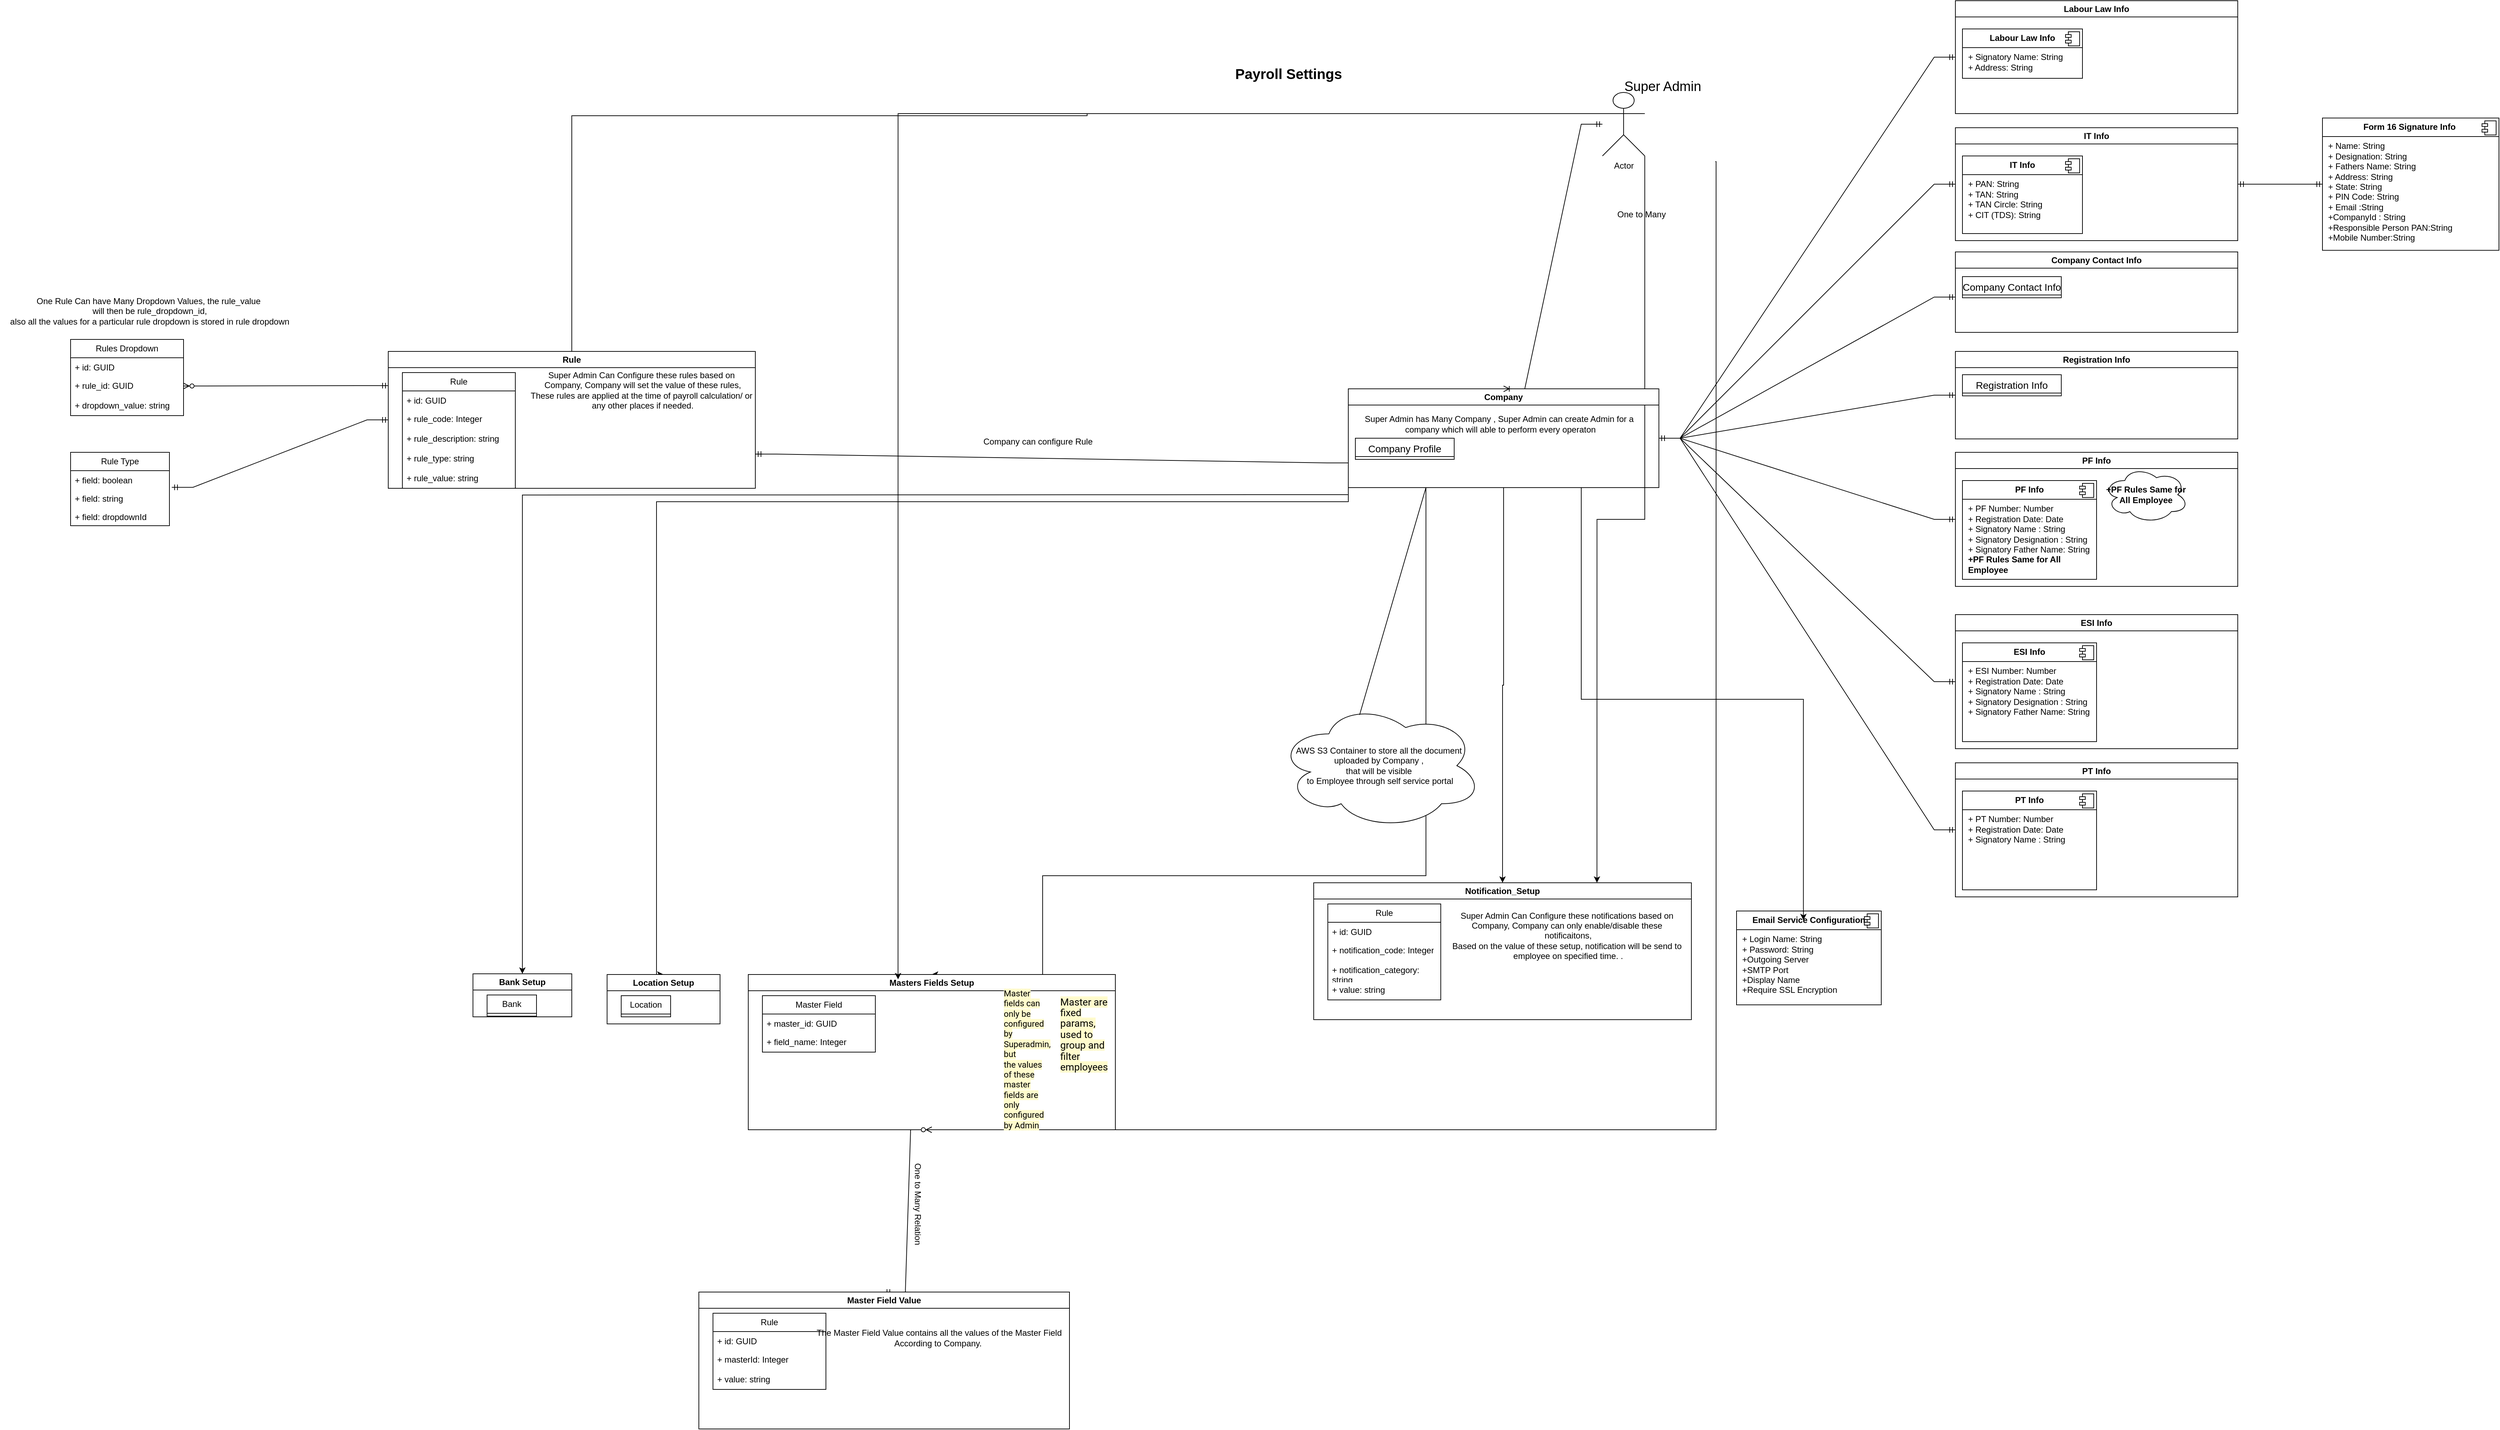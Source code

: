 <mxfile version="24.3.0" type="github">
  <diagram name="Page-1" id="mV1qP1kzvMr_AGbJ9KCR">
    <mxGraphModel dx="4228" dy="2584" grid="1" gridSize="10" guides="1" tooltips="1" connect="1" arrows="1" fold="1" page="1" pageScale="1" pageWidth="1169" pageHeight="827" math="0" shadow="0">
      <root>
        <mxCell id="0" />
        <mxCell id="1" parent="0" />
        <mxCell id="gpeztKrh80QSo0MVFvQO-153" style="edgeStyle=orthogonalEdgeStyle;rounded=0;orthogonalLoop=1;jettySize=auto;html=1;exitX=1;exitY=1;exitDx=0;exitDy=0;exitPerimeter=0;entryX=0.75;entryY=0;entryDx=0;entryDy=0;" edge="1" parent="1" source="gpeztKrh80QSo0MVFvQO-1" target="gpeztKrh80QSo0MVFvQO-133">
          <mxGeometry relative="1" as="geometry" />
        </mxCell>
        <mxCell id="gpeztKrh80QSo0MVFvQO-1" value="Actor" style="shape=umlActor;verticalLabelPosition=bottom;verticalAlign=top;html=1;outlineConnect=0;" vertex="1" parent="1">
          <mxGeometry x="540" y="-780" width="60" height="90" as="geometry" />
        </mxCell>
        <mxCell id="gpeztKrh80QSo0MVFvQO-5" value="Super Admin&lt;div style=&quot;font-size: 19px;&quot;&gt;&lt;br style=&quot;font-size: 19px;&quot;&gt;&lt;/div&gt;" style="text;html=1;align=center;verticalAlign=middle;resizable=0;points=[];autosize=1;strokeColor=none;fillColor=none;fontSize=19;" vertex="1" parent="1">
          <mxGeometry x="560" y="-807" width="130" height="60" as="geometry" />
        </mxCell>
        <mxCell id="gpeztKrh80QSo0MVFvQO-141" style="edgeStyle=orthogonalEdgeStyle;rounded=0;orthogonalLoop=1;jettySize=auto;html=1;exitX=0.5;exitY=1;exitDx=0;exitDy=0;" edge="1" parent="1" source="gpeztKrh80QSo0MVFvQO-6" target="gpeztKrh80QSo0MVFvQO-133">
          <mxGeometry relative="1" as="geometry" />
        </mxCell>
        <mxCell id="gpeztKrh80QSo0MVFvQO-150" style="edgeStyle=orthogonalEdgeStyle;rounded=0;orthogonalLoop=1;jettySize=auto;html=1;exitX=0.25;exitY=1;exitDx=0;exitDy=0;entryX=0.5;entryY=0;entryDx=0;entryDy=0;" edge="1" parent="1" source="gpeztKrh80QSo0MVFvQO-6" target="gpeztKrh80QSo0MVFvQO-143">
          <mxGeometry relative="1" as="geometry">
            <Array as="points">
              <mxPoint x="290" y="330" />
              <mxPoint x="-253" y="330" />
            </Array>
          </mxGeometry>
        </mxCell>
        <mxCell id="gpeztKrh80QSo0MVFvQO-200" style="edgeStyle=orthogonalEdgeStyle;rounded=0;orthogonalLoop=1;jettySize=auto;html=1;exitX=0;exitY=1;exitDx=0;exitDy=0;entryX=0.5;entryY=0;entryDx=0;entryDy=0;" edge="1" parent="1" source="gpeztKrh80QSo0MVFvQO-6" target="gpeztKrh80QSo0MVFvQO-182">
          <mxGeometry relative="1" as="geometry">
            <mxPoint x="-800" y="460" as="targetPoint" />
            <Array as="points">
              <mxPoint x="180" y="-200" />
              <mxPoint x="-800" y="-200" />
              <mxPoint x="-800" y="470" />
            </Array>
          </mxGeometry>
        </mxCell>
        <mxCell id="gpeztKrh80QSo0MVFvQO-215" style="edgeStyle=orthogonalEdgeStyle;rounded=0;orthogonalLoop=1;jettySize=auto;html=1;exitX=0;exitY=1;exitDx=0;exitDy=0;entryX=0.5;entryY=0;entryDx=0;entryDy=0;" edge="1" parent="1" target="gpeztKrh80QSo0MVFvQO-201">
          <mxGeometry relative="1" as="geometry">
            <mxPoint x="180" y="-210" as="sourcePoint" />
            <mxPoint x="-990" y="489" as="targetPoint" />
          </mxGeometry>
        </mxCell>
        <mxCell id="gpeztKrh80QSo0MVFvQO-6" value="Company" style="swimlane;whiteSpace=wrap;html=1;" vertex="1" parent="1">
          <mxGeometry x="180" y="-360" width="440" height="140" as="geometry" />
        </mxCell>
        <mxCell id="gpeztKrh80QSo0MVFvQO-8" value="Super Admin has Many Company , Super Admin can create Admin for a&amp;nbsp;&lt;div&gt;company which will able to perform every operaton&lt;/div&gt;" style="text;html=1;align=center;verticalAlign=middle;resizable=0;points=[];autosize=1;strokeColor=none;fillColor=none;" vertex="1" parent="gpeztKrh80QSo0MVFvQO-6">
          <mxGeometry x="10" y="30" width="410" height="40" as="geometry" />
        </mxCell>
        <mxCell id="gpeztKrh80QSo0MVFvQO-11" value="Company Profile" style="swimlane;fontStyle=0;childLayout=stackLayout;horizontal=1;startSize=26;horizontalStack=0;resizeParent=1;resizeParentMax=0;resizeLast=0;collapsible=1;marginBottom=0;align=center;fontSize=14;verticalAlign=top;spacingBottom=0;" vertex="1" collapsed="1" parent="gpeztKrh80QSo0MVFvQO-6">
          <mxGeometry x="10" y="70" width="140" height="30" as="geometry">
            <mxRectangle x="10" y="70" width="248" height="116" as="alternateBounds" />
          </mxGeometry>
        </mxCell>
        <mxCell id="gpeztKrh80QSo0MVFvQO-12" value="@Name&lt;span style=&quot;white-space: pre;&quot;&gt;&#x9;&lt;/span&gt;@Phone&amp;nbsp;&lt;span style=&quot;white-space: pre;&quot;&gt;&#x9;&lt;/span&gt;@Type of Buisness&lt;span style=&quot;white-space: pre;&quot;&gt;&#x9;&lt;/span&gt;" style="text;strokeColor=none;fillColor=none;spacingLeft=4;spacingRight=4;overflow=hidden;rotatable=0;points=[[0,0.5],[1,0.5]];portConstraint=eastwest;fontSize=12;whiteSpace=wrap;html=1;" vertex="1" parent="gpeztKrh80QSo0MVFvQO-11">
          <mxGeometry y="26" width="248" height="30" as="geometry" />
        </mxCell>
        <mxCell id="gpeztKrh80QSo0MVFvQO-13" value="@State&amp;nbsp;&lt;span style=&quot;white-space: pre;&quot;&gt;&#x9;&lt;/span&gt;@PIN&lt;span style=&quot;white-space: pre;&quot;&gt;&#x9;&lt;/span&gt;@Website&lt;span style=&quot;white-space: pre;&quot;&gt;&#x9;&lt;/span&gt;@GSTIN" style="text;strokeColor=none;fillColor=none;spacingLeft=4;spacingRight=4;overflow=hidden;rotatable=0;points=[[0,0.5],[1,0.5]];portConstraint=eastwest;fontSize=12;whiteSpace=wrap;html=1;" vertex="1" parent="gpeztKrh80QSo0MVFvQO-11">
          <mxGeometry y="56" width="248" height="30" as="geometry" />
        </mxCell>
        <mxCell id="gpeztKrh80QSo0MVFvQO-14" value="@Address&amp;nbsp;&lt;span style=&quot;white-space: pre;&quot;&gt;&#x9;&lt;/span&gt;&lt;span style=&quot;white-space: pre;&quot;&gt;&#x9;&lt;/span&gt;@Abbreviation&lt;div&gt;&amp;nbsp;&lt;div&gt;&lt;br&gt;&lt;/div&gt;&lt;div&gt;&lt;br&gt;&lt;/div&gt;&lt;div&gt;&lt;br&gt;&lt;/div&gt;&lt;/div&gt;" style="text;strokeColor=none;fillColor=none;spacingLeft=4;spacingRight=4;overflow=hidden;rotatable=0;points=[[0,0.5],[1,0.5]];portConstraint=eastwest;fontSize=12;whiteSpace=wrap;html=1;" vertex="1" parent="gpeztKrh80QSo0MVFvQO-11">
          <mxGeometry y="86" width="248" height="30" as="geometry" />
        </mxCell>
        <mxCell id="gpeztKrh80QSo0MVFvQO-7" value="" style="edgeStyle=entityRelationEdgeStyle;fontSize=12;html=1;endArrow=ERoneToMany;startArrow=ERmandOne;rounded=0;entryX=0.5;entryY=0;entryDx=0;entryDy=0;" edge="1" parent="1" source="gpeztKrh80QSo0MVFvQO-1" target="gpeztKrh80QSo0MVFvQO-6">
          <mxGeometry width="100" height="100" relative="1" as="geometry">
            <mxPoint x="560" y="-450" as="sourcePoint" />
            <mxPoint x="660" y="-550" as="targetPoint" />
          </mxGeometry>
        </mxCell>
        <mxCell id="gpeztKrh80QSo0MVFvQO-9" value="One to Many" style="text;html=1;align=center;verticalAlign=middle;resizable=0;points=[];autosize=1;strokeColor=none;fillColor=none;" vertex="1" parent="1">
          <mxGeometry x="550" y="-622" width="90" height="30" as="geometry" />
        </mxCell>
        <mxCell id="gpeztKrh80QSo0MVFvQO-10" value="&lt;b&gt;&lt;font style=&quot;font-size: 20px;&quot;&gt;Payroll Settings&lt;/font&gt;&lt;/b&gt;" style="text;html=1;align=center;verticalAlign=middle;resizable=0;points=[];autosize=1;strokeColor=none;fillColor=none;" vertex="1" parent="1">
          <mxGeometry x="10" y="-827" width="170" height="40" as="geometry" />
        </mxCell>
        <mxCell id="gpeztKrh80QSo0MVFvQO-15" value="" style="edgeStyle=entityRelationEdgeStyle;fontSize=12;html=1;endArrow=ERmandOne;startArrow=ERmandOne;rounded=0;exitX=1;exitY=0.5;exitDx=0;exitDy=0;" edge="1" parent="1" source="gpeztKrh80QSo0MVFvQO-6">
          <mxGeometry width="100" height="100" relative="1" as="geometry">
            <mxPoint x="880" y="-380" as="sourcePoint" />
            <mxPoint x="1040" y="-490" as="targetPoint" />
            <Array as="points">
              <mxPoint x="1010" y="-480" />
            </Array>
          </mxGeometry>
        </mxCell>
        <mxCell id="gpeztKrh80QSo0MVFvQO-38" value="Company Contact Info" style="swimlane;whiteSpace=wrap;html=1;" vertex="1" parent="1">
          <mxGeometry x="1040" y="-554" width="400" height="114" as="geometry" />
        </mxCell>
        <mxCell id="gpeztKrh80QSo0MVFvQO-40" value="Company Contact Info" style="swimlane;fontStyle=0;childLayout=stackLayout;horizontal=1;startSize=26;horizontalStack=0;resizeParent=1;resizeParentMax=0;resizeLast=0;collapsible=1;marginBottom=0;align=center;fontSize=14;verticalAlign=top;spacingBottom=0;" vertex="1" collapsed="1" parent="gpeztKrh80QSo0MVFvQO-38">
          <mxGeometry x="10" y="35" width="140" height="30" as="geometry">
            <mxRectangle x="10" y="35" width="248" height="86" as="alternateBounds" />
          </mxGeometry>
        </mxCell>
        <mxCell id="gpeztKrh80QSo0MVFvQO-41" value="@Contact Person&lt;span style=&quot;white-space: pre;&quot;&gt;&#x9;&lt;/span&gt;@Secondary Contact Person&amp;nbsp;&lt;span style=&quot;white-space: pre;&quot;&gt;&#x9;&lt;/span&gt;@Phone1&lt;span style=&quot;white-space: pre;&quot;&gt;&#x9;&lt;/span&gt;&lt;div&gt;&lt;br&gt;&lt;/div&gt;" style="text;strokeColor=none;fillColor=none;spacingLeft=4;spacingRight=4;overflow=hidden;rotatable=0;points=[[0,0.5],[1,0.5]];portConstraint=eastwest;fontSize=12;whiteSpace=wrap;html=1;" vertex="1" parent="gpeztKrh80QSo0MVFvQO-40">
          <mxGeometry y="26" width="248" height="30" as="geometry" />
        </mxCell>
        <mxCell id="gpeztKrh80QSo0MVFvQO-43" value="&lt;div&gt;&lt;div&gt;@Phone2&lt;span style=&quot;white-space: pre;&quot;&gt;&#x9;&lt;/span&gt;@Email1&lt;span style=&quot;white-space: pre;&quot;&gt;&#x9;&lt;/span&gt;@Email2&lt;br&gt;&lt;/div&gt;&lt;/div&gt;" style="text;strokeColor=none;fillColor=none;spacingLeft=4;spacingRight=4;overflow=hidden;rotatable=0;points=[[0,0.5],[1,0.5]];portConstraint=eastwest;fontSize=12;whiteSpace=wrap;html=1;" vertex="1" parent="gpeztKrh80QSo0MVFvQO-40">
          <mxGeometry y="56" width="248" height="30" as="geometry" />
        </mxCell>
        <mxCell id="gpeztKrh80QSo0MVFvQO-45" value="Registration Info" style="swimlane;whiteSpace=wrap;html=1;" vertex="1" parent="1">
          <mxGeometry x="1040" y="-413" width="400" height="124" as="geometry" />
        </mxCell>
        <mxCell id="gpeztKrh80QSo0MVFvQO-46" value="Registration Info" style="swimlane;fontStyle=0;childLayout=stackLayout;horizontal=1;startSize=26;horizontalStack=0;resizeParent=1;resizeParentMax=0;resizeLast=0;collapsible=1;marginBottom=0;align=center;fontSize=14;verticalAlign=top;spacingBottom=0;" vertex="1" collapsed="1" parent="gpeztKrh80QSo0MVFvQO-45">
          <mxGeometry x="10" y="33" width="140" height="30" as="geometry">
            <mxRectangle x="10" y="33" width="248" height="66" as="alternateBounds" />
          </mxGeometry>
        </mxCell>
        <mxCell id="gpeztKrh80QSo0MVFvQO-50" value="@Incorporation Date&amp;nbsp;&lt;div&gt;@Corporate Identfier Number&lt;/div&gt;" style="text;html=1;align=center;verticalAlign=middle;resizable=0;points=[];autosize=1;strokeColor=none;fillColor=none;" vertex="1" parent="gpeztKrh80QSo0MVFvQO-46">
          <mxGeometry y="26" width="248" height="40" as="geometry" />
        </mxCell>
        <mxCell id="gpeztKrh80QSo0MVFvQO-49" value="" style="edgeStyle=entityRelationEdgeStyle;fontSize=12;html=1;endArrow=ERmandOne;startArrow=ERmandOne;rounded=0;exitX=1;exitY=0.5;exitDx=0;exitDy=0;entryX=0;entryY=0.5;entryDx=0;entryDy=0;" edge="1" parent="1" source="gpeztKrh80QSo0MVFvQO-6" target="gpeztKrh80QSo0MVFvQO-45">
          <mxGeometry width="100" height="100" relative="1" as="geometry">
            <mxPoint x="890" y="-360" as="sourcePoint" />
            <mxPoint x="1050" y="-480" as="targetPoint" />
            <Array as="points">
              <mxPoint x="1020" y="-470" />
            </Array>
          </mxGeometry>
        </mxCell>
        <mxCell id="gpeztKrh80QSo0MVFvQO-54" value="PF Info" style="swimlane;whiteSpace=wrap;html=1;" vertex="1" parent="1">
          <mxGeometry x="1040" y="-270" width="400" height="190" as="geometry" />
        </mxCell>
        <mxCell id="gpeztKrh80QSo0MVFvQO-58" value="&lt;p style=&quot;margin:0px;margin-top:6px;text-align:center;&quot;&gt;&lt;b&gt;PF Info&lt;/b&gt;&lt;/p&gt;&lt;hr size=&quot;1&quot; style=&quot;border-style:solid;&quot;&gt;&lt;p style=&quot;margin:0px;margin-left:8px;&quot;&gt;+ PF Number: Number&lt;br&gt;+ Registration Date: Date&lt;/p&gt;&lt;p style=&quot;margin:0px;margin-left:8px;&quot;&gt;+ Signatory Name : String&lt;/p&gt;&lt;p style=&quot;margin:0px;margin-left:8px;&quot;&gt;+ Signatory Designation : String&lt;/p&gt;&lt;p style=&quot;margin:0px;margin-left:8px;&quot;&gt;+ Signatory Father Name: String&lt;/p&gt;&lt;p style=&quot;margin:0px;margin-left:8px;&quot;&gt;&lt;b&gt;+PF Rules Same for All Employee&lt;/b&gt;&lt;/p&gt;" style="align=left;overflow=fill;html=1;dropTarget=0;whiteSpace=wrap;" vertex="1" parent="gpeztKrh80QSo0MVFvQO-54">
          <mxGeometry x="10" y="40" width="190" height="140" as="geometry" />
        </mxCell>
        <mxCell id="gpeztKrh80QSo0MVFvQO-59" value="" style="shape=component;jettyWidth=8;jettyHeight=4;" vertex="1" parent="gpeztKrh80QSo0MVFvQO-58">
          <mxGeometry x="1" width="20" height="20" relative="1" as="geometry">
            <mxPoint x="-24" y="4" as="offset" />
          </mxGeometry>
        </mxCell>
        <mxCell id="gpeztKrh80QSo0MVFvQO-60" value="&lt;b style=&quot;text-align: left;&quot;&gt;+PF Rules Same for All Employee&lt;/b&gt;" style="ellipse;shape=cloud;whiteSpace=wrap;html=1;" vertex="1" parent="gpeztKrh80QSo0MVFvQO-54">
          <mxGeometry x="210" y="20" width="120" height="80" as="geometry" />
        </mxCell>
        <mxCell id="gpeztKrh80QSo0MVFvQO-57" value="" style="edgeStyle=entityRelationEdgeStyle;fontSize=12;html=1;endArrow=ERmandOne;startArrow=ERmandOne;rounded=0;entryX=0;entryY=0.5;entryDx=0;entryDy=0;exitX=1;exitY=0.5;exitDx=0;exitDy=0;" edge="1" parent="1" source="gpeztKrh80QSo0MVFvQO-6" target="gpeztKrh80QSo0MVFvQO-54">
          <mxGeometry width="100" height="100" relative="1" as="geometry">
            <mxPoint x="880" y="-370" as="sourcePoint" />
            <mxPoint x="1050" y="-308" as="targetPoint" />
            <Array as="points">
              <mxPoint x="1030" y="-460" />
            </Array>
          </mxGeometry>
        </mxCell>
        <mxCell id="gpeztKrh80QSo0MVFvQO-61" value="ESI Info" style="swimlane;whiteSpace=wrap;html=1;" vertex="1" parent="1">
          <mxGeometry x="1040" y="-40" width="400" height="190" as="geometry" />
        </mxCell>
        <mxCell id="gpeztKrh80QSo0MVFvQO-62" value="&lt;p style=&quot;margin:0px;margin-top:6px;text-align:center;&quot;&gt;&lt;b&gt;ESI Info&lt;/b&gt;&lt;/p&gt;&lt;hr size=&quot;1&quot; style=&quot;border-style:solid;&quot;&gt;&lt;p style=&quot;margin:0px;margin-left:8px;&quot;&gt;+ ESI Number: Number&lt;br&gt;+ Registration Date: Date&lt;/p&gt;&lt;p style=&quot;margin:0px;margin-left:8px;&quot;&gt;+ Signatory Name : String&lt;/p&gt;&lt;p style=&quot;margin:0px;margin-left:8px;&quot;&gt;+ Signatory Designation : String&lt;/p&gt;&lt;p style=&quot;margin:0px;margin-left:8px;&quot;&gt;+ Signatory Father Name: String&lt;/p&gt;" style="align=left;overflow=fill;html=1;dropTarget=0;whiteSpace=wrap;" vertex="1" parent="gpeztKrh80QSo0MVFvQO-61">
          <mxGeometry x="10" y="40" width="190" height="140" as="geometry" />
        </mxCell>
        <mxCell id="gpeztKrh80QSo0MVFvQO-63" value="" style="shape=component;jettyWidth=8;jettyHeight=4;" vertex="1" parent="gpeztKrh80QSo0MVFvQO-62">
          <mxGeometry x="1" width="20" height="20" relative="1" as="geometry">
            <mxPoint x="-24" y="4" as="offset" />
          </mxGeometry>
        </mxCell>
        <mxCell id="gpeztKrh80QSo0MVFvQO-65" value="" style="edgeStyle=entityRelationEdgeStyle;fontSize=12;html=1;endArrow=ERmandOne;startArrow=ERmandOne;rounded=0;entryX=0;entryY=0.5;entryDx=0;entryDy=0;exitX=1;exitY=0.5;exitDx=0;exitDy=0;" edge="1" parent="1" source="gpeztKrh80QSo0MVFvQO-6" target="gpeztKrh80QSo0MVFvQO-61">
          <mxGeometry width="100" height="100" relative="1" as="geometry">
            <mxPoint x="880" y="-370" as="sourcePoint" />
            <mxPoint x="1030" y="45" as="targetPoint" />
            <Array as="points">
              <mxPoint x="1030" y="-460" />
            </Array>
          </mxGeometry>
        </mxCell>
        <mxCell id="gpeztKrh80QSo0MVFvQO-66" value="PT Info" style="swimlane;whiteSpace=wrap;html=1;" vertex="1" parent="1">
          <mxGeometry x="1040" y="170" width="400" height="190" as="geometry" />
        </mxCell>
        <mxCell id="gpeztKrh80QSo0MVFvQO-67" value="&lt;p style=&quot;margin:0px;margin-top:6px;text-align:center;&quot;&gt;&lt;b&gt;PT Info&lt;/b&gt;&lt;/p&gt;&lt;hr size=&quot;1&quot; style=&quot;border-style:solid;&quot;&gt;&lt;p style=&quot;margin:0px;margin-left:8px;&quot;&gt;+ PT Number: Number&lt;br&gt;+ Registration Date: Date&lt;/p&gt;&lt;p style=&quot;margin:0px;margin-left:8px;&quot;&gt;+ Signatory Name : String&lt;/p&gt;" style="align=left;overflow=fill;html=1;dropTarget=0;whiteSpace=wrap;" vertex="1" parent="gpeztKrh80QSo0MVFvQO-66">
          <mxGeometry x="10" y="40" width="190" height="140" as="geometry" />
        </mxCell>
        <mxCell id="gpeztKrh80QSo0MVFvQO-68" value="" style="shape=component;jettyWidth=8;jettyHeight=4;" vertex="1" parent="gpeztKrh80QSo0MVFvQO-67">
          <mxGeometry x="1" width="20" height="20" relative="1" as="geometry">
            <mxPoint x="-24" y="4" as="offset" />
          </mxGeometry>
        </mxCell>
        <mxCell id="gpeztKrh80QSo0MVFvQO-69" value="" style="edgeStyle=entityRelationEdgeStyle;fontSize=12;html=1;endArrow=ERmandOne;startArrow=ERmandOne;rounded=0;entryX=0;entryY=0.5;entryDx=0;entryDy=0;exitX=1;exitY=0.5;exitDx=0;exitDy=0;" edge="1" parent="1" source="gpeztKrh80QSo0MVFvQO-6" target="gpeztKrh80QSo0MVFvQO-66">
          <mxGeometry width="100" height="100" relative="1" as="geometry">
            <mxPoint x="880" y="-370" as="sourcePoint" />
            <mxPoint x="1020" y="245" as="targetPoint" />
            <Array as="points">
              <mxPoint x="890" y="-370" />
              <mxPoint x="1030" y="-460" />
            </Array>
          </mxGeometry>
        </mxCell>
        <mxCell id="gpeztKrh80QSo0MVFvQO-70" value="IT Info" style="swimlane;whiteSpace=wrap;html=1;" vertex="1" parent="1">
          <mxGeometry x="1040" y="-730" width="400" height="160" as="geometry" />
        </mxCell>
        <mxCell id="gpeztKrh80QSo0MVFvQO-71" value="&lt;p style=&quot;margin:0px;margin-top:6px;text-align:center;&quot;&gt;&lt;span style=&quot;font-weight: 700;&quot;&gt;IT Info&lt;/span&gt;&lt;br&gt;&lt;/p&gt;&lt;hr size=&quot;1&quot; style=&quot;border-style:solid;&quot;&gt;&lt;p style=&quot;margin:0px;margin-left:8px;&quot;&gt;+ PAN: String&lt;br&gt;+ TAN: String&lt;/p&gt;&lt;p style=&quot;margin:0px;margin-left:8px;&quot;&gt;+ TAN Circle: String&lt;/p&gt;&lt;p style=&quot;margin:0px;margin-left:8px;&quot;&gt;+ CIT (TDS): String&lt;/p&gt;" style="align=left;overflow=fill;html=1;dropTarget=0;whiteSpace=wrap;" vertex="1" parent="gpeztKrh80QSo0MVFvQO-70">
          <mxGeometry x="10" y="40" width="170" height="110" as="geometry" />
        </mxCell>
        <mxCell id="gpeztKrh80QSo0MVFvQO-72" value="" style="shape=component;jettyWidth=8;jettyHeight=4;" vertex="1" parent="gpeztKrh80QSo0MVFvQO-71">
          <mxGeometry x="1" width="20" height="20" relative="1" as="geometry">
            <mxPoint x="-24" y="4" as="offset" />
          </mxGeometry>
        </mxCell>
        <mxCell id="gpeztKrh80QSo0MVFvQO-73" value="" style="edgeStyle=entityRelationEdgeStyle;fontSize=12;html=1;endArrow=ERmandOne;startArrow=ERmandOne;rounded=0;entryX=0;entryY=0.5;entryDx=0;entryDy=0;exitX=1;exitY=0.5;exitDx=0;exitDy=0;" edge="1" parent="1" source="gpeztKrh80QSo0MVFvQO-6" target="gpeztKrh80QSo0MVFvQO-70">
          <mxGeometry width="100" height="100" relative="1" as="geometry">
            <mxPoint x="880" y="-370" as="sourcePoint" />
            <mxPoint x="1050" y="-480" as="targetPoint" />
            <Array as="points">
              <mxPoint x="1020" y="-470" />
            </Array>
          </mxGeometry>
        </mxCell>
        <mxCell id="gpeztKrh80QSo0MVFvQO-74" value="" style="edgeStyle=entityRelationEdgeStyle;fontSize=12;html=1;endArrow=ERmandOne;startArrow=ERmandOne;rounded=0;exitX=1;exitY=0.5;exitDx=0;exitDy=0;entryX=0;entryY=0.5;entryDx=0;entryDy=0;" edge="1" parent="1" source="gpeztKrh80QSo0MVFvQO-70" target="gpeztKrh80QSo0MVFvQO-75">
          <mxGeometry width="100" height="100" relative="1" as="geometry">
            <mxPoint x="1430" y="-550" as="sourcePoint" />
            <mxPoint x="1530" y="-650" as="targetPoint" />
          </mxGeometry>
        </mxCell>
        <mxCell id="gpeztKrh80QSo0MVFvQO-75" value="&lt;p style=&quot;margin:0px;margin-top:6px;text-align:center;&quot;&gt;&lt;b&gt;Form 16 Signature Info&amp;nbsp;&lt;/b&gt;&lt;/p&gt;&lt;hr size=&quot;1&quot; style=&quot;border-style:solid;&quot;&gt;&lt;p style=&quot;margin:0px;margin-left:8px;&quot;&gt;+ Name: String&lt;br&gt;+ Designation: String&lt;/p&gt;&lt;p style=&quot;margin:0px;margin-left:8px;&quot;&gt;+ Fathers Name: String&lt;/p&gt;&lt;p style=&quot;margin:0px;margin-left:8px;&quot;&gt;+ Address: String&lt;/p&gt;&lt;p style=&quot;margin:0px;margin-left:8px;&quot;&gt;+ State: String&lt;/p&gt;&lt;p style=&quot;margin:0px;margin-left:8px;&quot;&gt;+ PIN Code: String&lt;/p&gt;&lt;p style=&quot;margin:0px;margin-left:8px;&quot;&gt;+ Email :String&lt;/p&gt;&lt;p style=&quot;margin:0px;margin-left:8px;&quot;&gt;+CompanyId : String&lt;/p&gt;&lt;p style=&quot;margin:0px;margin-left:8px;&quot;&gt;+Responsible Person PAN:String&lt;/p&gt;&lt;p style=&quot;margin:0px;margin-left:8px;&quot;&gt;+Mobile Number:String&lt;/p&gt;&lt;p style=&quot;margin:0px;margin-left:8px;&quot;&gt;&lt;br&gt;&lt;/p&gt;" style="align=left;overflow=fill;html=1;dropTarget=0;whiteSpace=wrap;" vertex="1" parent="1">
          <mxGeometry x="1560" y="-743.75" width="250" height="187.5" as="geometry" />
        </mxCell>
        <mxCell id="gpeztKrh80QSo0MVFvQO-76" value="" style="shape=component;jettyWidth=8;jettyHeight=4;" vertex="1" parent="gpeztKrh80QSo0MVFvQO-75">
          <mxGeometry x="1" width="20" height="20" relative="1" as="geometry">
            <mxPoint x="-24" y="4" as="offset" />
          </mxGeometry>
        </mxCell>
        <mxCell id="gpeztKrh80QSo0MVFvQO-77" value="Labour Law Info" style="swimlane;whiteSpace=wrap;html=1;" vertex="1" parent="1">
          <mxGeometry x="1040" y="-910" width="400" height="160" as="geometry" />
        </mxCell>
        <mxCell id="gpeztKrh80QSo0MVFvQO-78" value="&lt;p style=&quot;margin:0px;margin-top:6px;text-align:center;&quot;&gt;&lt;span style=&quot;font-weight: 700;&quot;&gt;Labour Law Info&lt;/span&gt;&lt;br&gt;&lt;/p&gt;&lt;hr size=&quot;1&quot; style=&quot;border-style:solid;&quot;&gt;&lt;p style=&quot;margin:0px;margin-left:8px;&quot;&gt;+ Signatory Name: String&lt;br&gt;+ Address: String&lt;/p&gt;" style="align=left;overflow=fill;html=1;dropTarget=0;whiteSpace=wrap;" vertex="1" parent="gpeztKrh80QSo0MVFvQO-77">
          <mxGeometry x="10" y="40" width="170" height="70" as="geometry" />
        </mxCell>
        <mxCell id="gpeztKrh80QSo0MVFvQO-79" value="" style="shape=component;jettyWidth=8;jettyHeight=4;" vertex="1" parent="gpeztKrh80QSo0MVFvQO-78">
          <mxGeometry x="1" width="20" height="20" relative="1" as="geometry">
            <mxPoint x="-24" y="4" as="offset" />
          </mxGeometry>
        </mxCell>
        <mxCell id="gpeztKrh80QSo0MVFvQO-80" value="" style="edgeStyle=entityRelationEdgeStyle;fontSize=12;html=1;endArrow=ERmandOne;startArrow=ERmandOne;rounded=0;entryX=0;entryY=0.5;entryDx=0;entryDy=0;exitX=1;exitY=0.5;exitDx=0;exitDy=0;" edge="1" parent="1" source="gpeztKrh80QSo0MVFvQO-6" target="gpeztKrh80QSo0MVFvQO-77">
          <mxGeometry width="100" height="100" relative="1" as="geometry">
            <mxPoint x="890" y="-360" as="sourcePoint" />
            <mxPoint x="1050" y="-640" as="targetPoint" />
            <Array as="points">
              <mxPoint x="1030" y="-460" />
            </Array>
          </mxGeometry>
        </mxCell>
        <mxCell id="gpeztKrh80QSo0MVFvQO-102" value="Rule" style="swimlane;whiteSpace=wrap;html=1;" vertex="1" parent="1">
          <mxGeometry x="-1180" y="-413" width="520" height="194" as="geometry">
            <mxRectangle x="-330" y="90" width="70" height="30" as="alternateBounds" />
          </mxGeometry>
        </mxCell>
        <mxCell id="gpeztKrh80QSo0MVFvQO-90" value="Rule" style="swimlane;fontStyle=0;childLayout=stackLayout;horizontal=1;startSize=26;fillColor=none;horizontalStack=0;resizeParent=1;resizeParentMax=0;resizeLast=0;collapsible=1;marginBottom=0;whiteSpace=wrap;html=1;" vertex="1" parent="gpeztKrh80QSo0MVFvQO-102">
          <mxGeometry x="20" y="30" width="160" height="164" as="geometry">
            <mxRectangle x="20" y="30" width="70" height="30" as="alternateBounds" />
          </mxGeometry>
        </mxCell>
        <mxCell id="gpeztKrh80QSo0MVFvQO-94" value="+ id: GUID" style="text;strokeColor=none;fillColor=none;align=left;verticalAlign=top;spacingLeft=4;spacingRight=4;overflow=hidden;rotatable=0;points=[[0,0.5],[1,0.5]];portConstraint=eastwest;whiteSpace=wrap;html=1;" vertex="1" parent="gpeztKrh80QSo0MVFvQO-90">
          <mxGeometry y="26" width="160" height="26" as="geometry" />
        </mxCell>
        <mxCell id="gpeztKrh80QSo0MVFvQO-91" value="+ rule_code: Integer" style="text;strokeColor=none;fillColor=none;align=left;verticalAlign=top;spacingLeft=4;spacingRight=4;overflow=hidden;rotatable=0;points=[[0,0.5],[1,0.5]];portConstraint=eastwest;whiteSpace=wrap;html=1;" vertex="1" parent="gpeztKrh80QSo0MVFvQO-90">
          <mxGeometry y="52" width="160" height="28" as="geometry" />
        </mxCell>
        <mxCell id="gpeztKrh80QSo0MVFvQO-100" value="+ rule_description: string" style="text;strokeColor=none;fillColor=none;align=left;verticalAlign=top;spacingLeft=4;spacingRight=4;overflow=hidden;rotatable=0;points=[[0,0.5],[1,0.5]];portConstraint=eastwest;whiteSpace=wrap;html=1;" vertex="1" parent="gpeztKrh80QSo0MVFvQO-90">
          <mxGeometry y="80" width="160" height="28" as="geometry" />
        </mxCell>
        <mxCell id="gpeztKrh80QSo0MVFvQO-101" value="+ rule_type: string" style="text;strokeColor=none;fillColor=none;align=left;verticalAlign=top;spacingLeft=4;spacingRight=4;overflow=hidden;rotatable=0;points=[[0,0.5],[1,0.5]];portConstraint=eastwest;whiteSpace=wrap;html=1;" vertex="1" parent="gpeztKrh80QSo0MVFvQO-90">
          <mxGeometry y="108" width="160" height="28" as="geometry" />
        </mxCell>
        <mxCell id="gpeztKrh80QSo0MVFvQO-95" value="+ rule_value: string" style="text;strokeColor=none;fillColor=none;align=left;verticalAlign=top;spacingLeft=4;spacingRight=4;overflow=hidden;rotatable=0;points=[[0,0.5],[1,0.5]];portConstraint=eastwest;whiteSpace=wrap;html=1;" vertex="1" parent="gpeztKrh80QSo0MVFvQO-90">
          <mxGeometry y="136" width="160" height="28" as="geometry" />
        </mxCell>
        <mxCell id="gpeztKrh80QSo0MVFvQO-105" value="Super Admin Can Configure&amp;nbsp;&lt;span style=&quot;background-color: initial;&quot;&gt;these rules based on&amp;nbsp;&lt;/span&gt;&lt;div&gt;Company,&amp;nbsp;&lt;span style=&quot;background-color: initial;&quot;&gt;Company will set the value of these rules,&lt;/span&gt;&lt;/div&gt;&lt;div&gt;&lt;span style=&quot;background-color: initial;&quot;&gt;These rules are applied&amp;nbsp;&lt;/span&gt;&lt;span style=&quot;background-color: initial;&quot;&gt;at the time of payroll calculation/ or&amp;nbsp;&lt;/span&gt;&lt;/div&gt;&lt;div&gt;&lt;span style=&quot;background-color: initial;&quot;&gt;any other places if needed.&lt;/span&gt;&lt;/div&gt;" style="text;html=1;align=center;verticalAlign=middle;resizable=0;points=[];autosize=1;strokeColor=none;fillColor=none;" vertex="1" parent="gpeztKrh80QSo0MVFvQO-102">
          <mxGeometry x="190" y="20" width="340" height="70" as="geometry" />
        </mxCell>
        <mxCell id="gpeztKrh80QSo0MVFvQO-104" value="" style="endArrow=none;html=1;rounded=0;entryX=0;entryY=0.333;entryDx=0;entryDy=0;entryPerimeter=0;exitX=0.5;exitY=0;exitDx=0;exitDy=0;edgeStyle=orthogonalEdgeStyle;" edge="1" parent="1" source="gpeztKrh80QSo0MVFvQO-102" target="gpeztKrh80QSo0MVFvQO-1">
          <mxGeometry relative="1" as="geometry">
            <mxPoint x="-20" y="-110" as="sourcePoint" />
            <mxPoint x="340" y="-450" as="targetPoint" />
            <Array as="points">
              <mxPoint x="-190" y="-747" />
            </Array>
          </mxGeometry>
        </mxCell>
        <mxCell id="gpeztKrh80QSo0MVFvQO-106" value="" style="edgeStyle=entityRelationEdgeStyle;fontSize=12;html=1;endArrow=ERmandOne;rounded=0;exitX=0;exitY=0.75;exitDx=0;exitDy=0;entryX=1;entryY=0.75;entryDx=0;entryDy=0;" edge="1" parent="1" source="gpeztKrh80QSo0MVFvQO-6" target="gpeztKrh80QSo0MVFvQO-102">
          <mxGeometry width="100" height="100" relative="1" as="geometry">
            <mxPoint x="170" y="-282" as="sourcePoint" />
            <mxPoint x="-620" y="-350" as="targetPoint" />
            <Array as="points">
              <mxPoint x="-30" y="88" />
              <mxPoint x="-690" y="-282" />
            </Array>
          </mxGeometry>
        </mxCell>
        <mxCell id="gpeztKrh80QSo0MVFvQO-107" value="Rule Type" style="swimlane;fontStyle=0;childLayout=stackLayout;horizontal=1;startSize=26;fillColor=none;horizontalStack=0;resizeParent=1;resizeParentMax=0;resizeLast=0;collapsible=1;marginBottom=0;whiteSpace=wrap;html=1;" vertex="1" parent="1">
          <mxGeometry x="-1630" y="-270" width="140" height="104" as="geometry" />
        </mxCell>
        <mxCell id="gpeztKrh80QSo0MVFvQO-108" value="+ field: boolean" style="text;strokeColor=none;fillColor=none;align=left;verticalAlign=top;spacingLeft=4;spacingRight=4;overflow=hidden;rotatable=0;points=[[0,0.5],[1,0.5]];portConstraint=eastwest;whiteSpace=wrap;html=1;" vertex="1" parent="gpeztKrh80QSo0MVFvQO-107">
          <mxGeometry y="26" width="140" height="26" as="geometry" />
        </mxCell>
        <mxCell id="gpeztKrh80QSo0MVFvQO-109" value="+ field: string" style="text;strokeColor=none;fillColor=none;align=left;verticalAlign=top;spacingLeft=4;spacingRight=4;overflow=hidden;rotatable=0;points=[[0,0.5],[1,0.5]];portConstraint=eastwest;whiteSpace=wrap;html=1;" vertex="1" parent="gpeztKrh80QSo0MVFvQO-107">
          <mxGeometry y="52" width="140" height="26" as="geometry" />
        </mxCell>
        <mxCell id="gpeztKrh80QSo0MVFvQO-110" value="+ field: dropdownId" style="text;strokeColor=none;fillColor=none;align=left;verticalAlign=top;spacingLeft=4;spacingRight=4;overflow=hidden;rotatable=0;points=[[0,0.5],[1,0.5]];portConstraint=eastwest;whiteSpace=wrap;html=1;" vertex="1" parent="gpeztKrh80QSo0MVFvQO-107">
          <mxGeometry y="78" width="140" height="26" as="geometry" />
        </mxCell>
        <mxCell id="gpeztKrh80QSo0MVFvQO-111" value="" style="edgeStyle=entityRelationEdgeStyle;fontSize=12;html=1;endArrow=ERmandOne;startArrow=ERmandOne;rounded=0;exitX=1.024;exitY=-0.093;exitDx=0;exitDy=0;exitPerimeter=0;entryX=0;entryY=0.5;entryDx=0;entryDy=0;" edge="1" parent="1" source="gpeztKrh80QSo0MVFvQO-109" target="gpeztKrh80QSo0MVFvQO-102">
          <mxGeometry width="100" height="100" relative="1" as="geometry">
            <mxPoint x="-210" y="210" as="sourcePoint" />
            <mxPoint x="-110" y="110" as="targetPoint" />
          </mxGeometry>
        </mxCell>
        <mxCell id="gpeztKrh80QSo0MVFvQO-112" value="Rules Dropdown" style="swimlane;fontStyle=0;childLayout=stackLayout;horizontal=1;startSize=26;fillColor=none;horizontalStack=0;resizeParent=1;resizeParentMax=0;resizeLast=0;collapsible=1;marginBottom=0;whiteSpace=wrap;html=1;" vertex="1" parent="1">
          <mxGeometry x="-1630" y="-430" width="160" height="108" as="geometry" />
        </mxCell>
        <mxCell id="gpeztKrh80QSo0MVFvQO-113" value="+ id: GUID" style="text;strokeColor=none;fillColor=none;align=left;verticalAlign=top;spacingLeft=4;spacingRight=4;overflow=hidden;rotatable=0;points=[[0,0.5],[1,0.5]];portConstraint=eastwest;whiteSpace=wrap;html=1;" vertex="1" parent="gpeztKrh80QSo0MVFvQO-112">
          <mxGeometry y="26" width="160" height="26" as="geometry" />
        </mxCell>
        <mxCell id="gpeztKrh80QSo0MVFvQO-114" value="+ rule_id: GUID" style="text;strokeColor=none;fillColor=none;align=left;verticalAlign=top;spacingLeft=4;spacingRight=4;overflow=hidden;rotatable=0;points=[[0,0.5],[1,0.5]];portConstraint=eastwest;whiteSpace=wrap;html=1;" vertex="1" parent="gpeztKrh80QSo0MVFvQO-112">
          <mxGeometry y="52" width="160" height="28" as="geometry" />
        </mxCell>
        <mxCell id="gpeztKrh80QSo0MVFvQO-115" value="+ dropdown_value&lt;span style=&quot;color: rgba(0, 0, 0, 0); font-family: monospace; font-size: 0px; text-wrap: nowrap;&quot;&gt;%3CmxGraphModel%3E%3Croot%3E%3CmxCell%20id%3D%220%22%2F%3E%3CmxCell%20id%3D%221%22%20parent%3D%220%22%2F%3E%3CmxCell%20id%3D%222%22%20value%3D%22Rule%22%20style%3D%22swimlane%3BfontStyle%3D0%3BchildLayout%3DstackLayout%3Bhorizontal%3D1%3BstartSize%3D26%3BfillColor%3Dnone%3BhorizontalStack%3D0%3BresizeParent%3D1%3BresizeParentMax%3D0%3BresizeLast%3D0%3Bcollapsible%3D1%3BmarginBottom%3D0%3BwhiteSpace%3Dwrap%3Bhtml%3D1%3B%22%20vertex%3D%221%22%20parent%3D%221%22%3E%3CmxGeometry%20x%3D%22-310%22%20y%3D%22120%22%20width%3D%22160%22%20height%3D%22164%22%20as%3D%22geometry%22%2F%3E%3C%2FmxCell%3E%3CmxCell%20id%3D%223%22%20value%3D%22%2B%20id%3A%20GUID%22%20style%3D%22text%3BstrokeColor%3Dnone%3BfillColor%3Dnone%3Balign%3Dleft%3BverticalAlign%3Dtop%3BspacingLeft%3D4%3BspacingRight%3D4%3Boverflow%3Dhidden%3Brotatable%3D0%3Bpoints%3D%5B%5B0%2C0.5%5D%2C%5B1%2C0.5%5D%5D%3BportConstraint%3Deastwest%3BwhiteSpace%3Dwrap%3Bhtml%3D1%3B%22%20vertex%3D%221%22%20parent%3D%222%22%3E%3CmxGeometry%20y%3D%2226%22%20width%3D%22160%22%20height%3D%2226%22%20as%3D%22geometry%22%2F%3E%3C%2FmxCell%3E%3CmxCell%20id%3D%224%22%20value%3D%22%2B%20rule_code%3A%20Integer%22%20style%3D%22text%3BstrokeColor%3Dnone%3BfillColor%3Dnone%3Balign%3Dleft%3BverticalAlign%3Dtop%3BspacingLeft%3D4%3BspacingRight%3D4%3Boverflow%3Dhidden%3Brotatable%3D0%3Bpoints%3D%5B%5B0%2C0.5%5D%2C%5B1%2C0.5%5D%5D%3BportConstraint%3Deastwest%3BwhiteSpace%3Dwrap%3Bhtml%3D1%3B%22%20vertex%3D%221%22%20parent%3D%222%22%3E%3CmxGeometry%20y%3D%2252%22%20width%3D%22160%22%20height%3D%2228%22%20as%3D%22geometry%22%2F%3E%3C%2FmxCell%3E%3CmxCell%20id%3D%225%22%20value%3D%22%2B%20rule_description%3A%20string%22%20style%3D%22text%3BstrokeColor%3Dnone%3BfillColor%3Dnone%3Balign%3Dleft%3BverticalAlign%3Dtop%3BspacingLeft%3D4%3BspacingRight%3D4%3Boverflow%3Dhidden%3Brotatable%3D0%3Bpoints%3D%5B%5B0%2C0.5%5D%2C%5B1%2C0.5%5D%5D%3BportConstraint%3Deastwest%3BwhiteSpace%3Dwrap%3Bhtml%3D1%3B%22%20vertex%3D%221%22%20parent%3D%222%22%3E%3CmxGeometry%20y%3D%2280%22%20width%3D%22160%22%20height%3D%2228%22%20as%3D%22geometry%22%2F%3E%3C%2FmxCell%3E%3CmxCell%20id%3D%226%22%20value%3D%22%2B%20rule_type%3A%20string%22%20style%3D%22text%3BstrokeColor%3Dnone%3BfillColor%3Dnone%3Balign%3Dleft%3BverticalAlign%3Dtop%3BspacingLeft%3D4%3BspacingRight%3D4%3Boverflow%3Dhidden%3Brotatable%3D0%3Bpoints%3D%5B%5B0%2C0.5%5D%2C%5B1%2C0.5%5D%5D%3BportConstraint%3Deastwest%3BwhiteSpace%3Dwrap%3Bhtml%3D1%3B%22%20vertex%3D%221%22%20parent%3D%222%22%3E%3CmxGeometry%20y%3D%22108%22%20width%3D%22160%22%20height%3D%2228%22%20as%3D%22geometry%22%2F%3E%3C%2FmxCell%3E%3CmxCell%20id%3D%227%22%20value%3D%22%2B%20rule_value%3A%20string%22%20style%3D%22text%3BstrokeColor%3Dnone%3BfillColor%3Dnone%3Balign%3Dleft%3BverticalAlign%3Dtop%3BspacingLeft%3D4%3BspacingRight%3D4%3Boverflow%3Dhidden%3Brotatable%3D0%3Bpoints%3D%5B%5B0%2C0.5%5D%2C%5B1%2C0.5%5D%5D%3BportConstraint%3Deastwest%3BwhiteSpace%3Dwrap%3Bhtml%3D1%3B%22%20vertex%3D%221%22%20parent%3D%222%22%3E%3CmxGeometry%20y%3D%22136%22%20width%3D%22160%22%20height%3D%2228%22%20as%3D%22geometry%22%2F%3E%3C%2FmxCell%3E%3C%2Froot%3E%3C%2FmxGraphModel%3E&lt;/span&gt;: string" style="text;strokeColor=none;fillColor=none;align=left;verticalAlign=top;spacingLeft=4;spacingRight=4;overflow=hidden;rotatable=0;points=[[0,0.5],[1,0.5]];portConstraint=eastwest;whiteSpace=wrap;html=1;" vertex="1" parent="gpeztKrh80QSo0MVFvQO-112">
          <mxGeometry y="80" width="160" height="28" as="geometry" />
        </mxCell>
        <mxCell id="gpeztKrh80QSo0MVFvQO-119" value="" style="edgeStyle=entityRelationEdgeStyle;fontSize=12;html=1;endArrow=ERzeroToMany;startArrow=ERmandOne;rounded=0;entryX=1;entryY=0.5;entryDx=0;entryDy=0;exitX=0;exitY=0.25;exitDx=0;exitDy=0;" edge="1" parent="1" source="gpeztKrh80QSo0MVFvQO-102" target="gpeztKrh80QSo0MVFvQO-114">
          <mxGeometry width="100" height="100" relative="1" as="geometry">
            <mxPoint x="-330" y="180" as="sourcePoint" />
            <mxPoint x="-170" y="90" as="targetPoint" />
          </mxGeometry>
        </mxCell>
        <mxCell id="gpeztKrh80QSo0MVFvQO-122" value="One Rule Can have Many Dropdown Values, the rule_value&lt;div&gt;&amp;nbsp;will then be rule_dropdown_id,&lt;div&gt;&amp;nbsp;also all the values for a particular rule dropdown is stored in rule dropdown&lt;/div&gt;&lt;/div&gt;" style="text;html=1;align=center;verticalAlign=middle;resizable=0;points=[];autosize=1;strokeColor=none;fillColor=none;" vertex="1" parent="1">
          <mxGeometry x="-1730" y="-500" width="420" height="60" as="geometry" />
        </mxCell>
        <mxCell id="gpeztKrh80QSo0MVFvQO-125" value="AWS S3 Container to store all the document&amp;nbsp;&lt;div&gt;uploaded by Company ,&amp;nbsp;&lt;/div&gt;&lt;div&gt;that will be visible&amp;nbsp;&lt;/div&gt;&lt;div&gt;to Employee through self service portal&lt;/div&gt;" style="ellipse;shape=cloud;whiteSpace=wrap;html=1;" vertex="1" parent="1">
          <mxGeometry x="80" y="84" width="290" height="180" as="geometry" />
        </mxCell>
        <mxCell id="gpeztKrh80QSo0MVFvQO-126" value="" style="endArrow=none;html=1;rounded=0;entryX=0.4;entryY=0.1;entryDx=0;entryDy=0;entryPerimeter=0;exitX=0.25;exitY=1;exitDx=0;exitDy=0;" edge="1" parent="1" source="gpeztKrh80QSo0MVFvQO-6" target="gpeztKrh80QSo0MVFvQO-125">
          <mxGeometry width="50" height="50" relative="1" as="geometry">
            <mxPoint x="290" y="-40" as="sourcePoint" />
            <mxPoint x="330" y="150" as="targetPoint" />
          </mxGeometry>
        </mxCell>
        <mxCell id="gpeztKrh80QSo0MVFvQO-127" value="&lt;p style=&quot;margin:0px;margin-top:6px;text-align:center;&quot;&gt;&lt;b&gt;Email Service Configuration&lt;/b&gt;&lt;/p&gt;&lt;hr size=&quot;1&quot; style=&quot;border-style:solid;&quot;&gt;&lt;p style=&quot;margin:0px;margin-left:8px;&quot;&gt;+ Login Name: String&lt;br&gt;+ Password: String&lt;/p&gt;&lt;p style=&quot;margin:0px;margin-left:8px;&quot;&gt;+Outgoing Server&lt;/p&gt;&lt;p style=&quot;margin:0px;margin-left:8px;&quot;&gt;+SMTP Port&lt;/p&gt;&lt;p style=&quot;margin:0px;margin-left:8px;&quot;&gt;+Display Name&lt;/p&gt;&lt;p style=&quot;margin:0px;margin-left:8px;&quot;&gt;+Require SSL Encryption&lt;/p&gt;" style="align=left;overflow=fill;html=1;dropTarget=0;whiteSpace=wrap;" vertex="1" parent="1">
          <mxGeometry x="730" y="380" width="205" height="133" as="geometry" />
        </mxCell>
        <mxCell id="gpeztKrh80QSo0MVFvQO-128" value="" style="shape=component;jettyWidth=8;jettyHeight=4;" vertex="1" parent="gpeztKrh80QSo0MVFvQO-127">
          <mxGeometry x="1" width="20" height="20" relative="1" as="geometry">
            <mxPoint x="-24" y="4" as="offset" />
          </mxGeometry>
        </mxCell>
        <mxCell id="gpeztKrh80QSo0MVFvQO-129" style="edgeStyle=orthogonalEdgeStyle;rounded=0;orthogonalLoop=1;jettySize=auto;html=1;exitX=0.75;exitY=1;exitDx=0;exitDy=0;entryX=0.462;entryY=0.098;entryDx=0;entryDy=0;entryPerimeter=0;" edge="1" parent="1" source="gpeztKrh80QSo0MVFvQO-6" target="gpeztKrh80QSo0MVFvQO-127">
          <mxGeometry relative="1" as="geometry" />
        </mxCell>
        <mxCell id="gpeztKrh80QSo0MVFvQO-133" value="Notification_Setup" style="swimlane;whiteSpace=wrap;html=1;" vertex="1" parent="1">
          <mxGeometry x="131" y="340" width="535" height="194" as="geometry">
            <mxRectangle x="-330" y="90" width="70" height="30" as="alternateBounds" />
          </mxGeometry>
        </mxCell>
        <mxCell id="gpeztKrh80QSo0MVFvQO-134" value="Rule" style="swimlane;fontStyle=0;childLayout=stackLayout;horizontal=1;startSize=26;fillColor=none;horizontalStack=0;resizeParent=1;resizeParentMax=0;resizeLast=0;collapsible=1;marginBottom=0;whiteSpace=wrap;html=1;" vertex="1" parent="gpeztKrh80QSo0MVFvQO-133">
          <mxGeometry x="20" y="30" width="160" height="136" as="geometry">
            <mxRectangle x="20" y="30" width="70" height="30" as="alternateBounds" />
          </mxGeometry>
        </mxCell>
        <mxCell id="gpeztKrh80QSo0MVFvQO-135" value="+ id: GUID" style="text;strokeColor=none;fillColor=none;align=left;verticalAlign=top;spacingLeft=4;spacingRight=4;overflow=hidden;rotatable=0;points=[[0,0.5],[1,0.5]];portConstraint=eastwest;whiteSpace=wrap;html=1;" vertex="1" parent="gpeztKrh80QSo0MVFvQO-134">
          <mxGeometry y="26" width="160" height="26" as="geometry" />
        </mxCell>
        <mxCell id="gpeztKrh80QSo0MVFvQO-136" value="+ notification_code: Integer" style="text;strokeColor=none;fillColor=none;align=left;verticalAlign=top;spacingLeft=4;spacingRight=4;overflow=hidden;rotatable=0;points=[[0,0.5],[1,0.5]];portConstraint=eastwest;whiteSpace=wrap;html=1;" vertex="1" parent="gpeztKrh80QSo0MVFvQO-134">
          <mxGeometry y="52" width="160" height="28" as="geometry" />
        </mxCell>
        <mxCell id="gpeztKrh80QSo0MVFvQO-137" value="+ notification_category: string" style="text;strokeColor=none;fillColor=none;align=left;verticalAlign=top;spacingLeft=4;spacingRight=4;overflow=hidden;rotatable=0;points=[[0,0.5],[1,0.5]];portConstraint=eastwest;whiteSpace=wrap;html=1;" vertex="1" parent="gpeztKrh80QSo0MVFvQO-134">
          <mxGeometry y="80" width="160" height="28" as="geometry" />
        </mxCell>
        <mxCell id="gpeztKrh80QSo0MVFvQO-138" value="+ value: string" style="text;strokeColor=none;fillColor=none;align=left;verticalAlign=top;spacingLeft=4;spacingRight=4;overflow=hidden;rotatable=0;points=[[0,0.5],[1,0.5]];portConstraint=eastwest;whiteSpace=wrap;html=1;" vertex="1" parent="gpeztKrh80QSo0MVFvQO-134">
          <mxGeometry y="108" width="160" height="28" as="geometry" />
        </mxCell>
        <mxCell id="gpeztKrh80QSo0MVFvQO-140" value="Super Admin Can Configure&amp;nbsp;&lt;span style=&quot;background-color: initial;&quot;&gt;these notifications based on&amp;nbsp;&lt;/span&gt;&lt;div&gt;Company,&amp;nbsp;&lt;span style=&quot;background-color: initial;&quot;&gt;Company can only enable/disable these&amp;nbsp;&lt;/span&gt;&lt;/div&gt;&lt;div&gt;&lt;span style=&quot;background-color: initial;&quot;&gt;notificaitons,&lt;/span&gt;&lt;/div&gt;&lt;div&gt;&lt;span style=&quot;background-color: initial;&quot;&gt;Based on the value of these setup, notification will be send to&amp;nbsp;&lt;/span&gt;&lt;/div&gt;&lt;div&gt;&lt;span style=&quot;background-color: initial;&quot;&gt;employee on specified time. .&lt;/span&gt;&lt;br&gt;&lt;/div&gt;" style="text;html=1;align=center;verticalAlign=middle;resizable=0;points=[];autosize=1;strokeColor=none;fillColor=none;" vertex="1" parent="gpeztKrh80QSo0MVFvQO-133">
          <mxGeometry x="185" y="30" width="350" height="90" as="geometry" />
        </mxCell>
        <mxCell id="gpeztKrh80QSo0MVFvQO-143" value="Masters Fields Setup" style="swimlane;whiteSpace=wrap;html=1;" vertex="1" parent="1">
          <mxGeometry x="-670" y="470" width="520" height="220" as="geometry">
            <mxRectangle x="-330" y="90" width="70" height="30" as="alternateBounds" />
          </mxGeometry>
        </mxCell>
        <mxCell id="gpeztKrh80QSo0MVFvQO-144" value="Master Field" style="swimlane;fontStyle=0;childLayout=stackLayout;horizontal=1;startSize=26;fillColor=none;horizontalStack=0;resizeParent=1;resizeParentMax=0;resizeLast=0;collapsible=1;marginBottom=0;whiteSpace=wrap;html=1;" vertex="1" parent="gpeztKrh80QSo0MVFvQO-143">
          <mxGeometry x="20" y="30" width="160" height="80" as="geometry">
            <mxRectangle x="20" y="30" width="70" height="30" as="alternateBounds" />
          </mxGeometry>
        </mxCell>
        <mxCell id="gpeztKrh80QSo0MVFvQO-145" value="+ master_id: GUID" style="text;strokeColor=none;fillColor=none;align=left;verticalAlign=top;spacingLeft=4;spacingRight=4;overflow=hidden;rotatable=0;points=[[0,0.5],[1,0.5]];portConstraint=eastwest;whiteSpace=wrap;html=1;" vertex="1" parent="gpeztKrh80QSo0MVFvQO-144">
          <mxGeometry y="26" width="160" height="26" as="geometry" />
        </mxCell>
        <mxCell id="gpeztKrh80QSo0MVFvQO-146" value="+ field_name: Integer" style="text;strokeColor=none;fillColor=none;align=left;verticalAlign=top;spacingLeft=4;spacingRight=4;overflow=hidden;rotatable=0;points=[[0,0.5],[1,0.5]];portConstraint=eastwest;whiteSpace=wrap;html=1;" vertex="1" parent="gpeztKrh80QSo0MVFvQO-144">
          <mxGeometry y="52" width="160" height="28" as="geometry" />
        </mxCell>
        <mxCell id="gpeztKrh80QSo0MVFvQO-159" value="&lt;div style=&quot;line-height: 14.4px;&quot;&gt;&lt;font face=&quot;Roboto, sans-serif&quot;&gt;&lt;span style=&quot;font-size: 14px; text-wrap: wrap; background-color: rgb(255, 251, 204);&quot;&gt;Master are fixed params, used to group and filter employees&lt;/span&gt;&lt;/font&gt;&lt;/div&gt;" style="text;html=1;align=left;verticalAlign=middle;resizable=0;points=[];autosize=1;strokeColor=none;fillColor=none;rotation=0;" vertex="1" parent="gpeztKrh80QSo0MVFvQO-143">
          <mxGeometry x="440" y="70" width="400" height="30" as="geometry" />
        </mxCell>
        <mxCell id="gpeztKrh80QSo0MVFvQO-171" value="&lt;div style=&quot;line-height: 14.4px; font-size: 12px;&quot;&gt;&lt;font face=&quot;Roboto, sans-serif&quot; style=&quot;font-size: 12px;&quot;&gt;&lt;span style=&quot;font-size: 12px; text-wrap: wrap; background-color: rgb(255, 251, 204);&quot;&gt;Master fields can only be configured by Superadmin, but&lt;/span&gt;&lt;/font&gt;&lt;/div&gt;&lt;div style=&quot;line-height: 14.4px; font-size: 12px;&quot;&gt;&lt;font face=&quot;Roboto, sans-serif&quot; style=&quot;font-size: 12px;&quot;&gt;&lt;span style=&quot;font-size: 12px; text-wrap: wrap; background-color: rgb(255, 251, 204);&quot;&gt;the values of these master fields are only configured by Admin&lt;/span&gt;&lt;/font&gt;&lt;/div&gt;" style="text;html=1;align=left;verticalAlign=middle;resizable=0;points=[];autosize=1;strokeColor=none;fillColor=none;fontSize=12;" vertex="1" parent="gpeztKrh80QSo0MVFvQO-143">
          <mxGeometry x="360" y="100" width="350" height="40" as="geometry" />
        </mxCell>
        <mxCell id="gpeztKrh80QSo0MVFvQO-151" value="" style="endArrow=none;html=1;rounded=0;entryX=0;entryY=0.333;entryDx=0;entryDy=0;entryPerimeter=0;exitX=1;exitY=1;exitDx=0;exitDy=0;edgeStyle=orthogonalEdgeStyle;" edge="1" parent="1" source="gpeztKrh80QSo0MVFvQO-143">
          <mxGeometry relative="1" as="geometry">
            <mxPoint y="690.0" as="sourcePoint" />
            <mxPoint x="700" y="-682" as="targetPoint" />
            <Array as="points">
              <mxPoint x="701" y="690" />
            </Array>
          </mxGeometry>
        </mxCell>
        <mxCell id="gpeztKrh80QSo0MVFvQO-152" style="edgeStyle=orthogonalEdgeStyle;rounded=0;orthogonalLoop=1;jettySize=auto;html=1;exitX=0;exitY=0.333;exitDx=0;exitDy=0;exitPerimeter=0;entryX=0.408;entryY=0.031;entryDx=0;entryDy=0;entryPerimeter=0;" edge="1" parent="1" source="gpeztKrh80QSo0MVFvQO-1" target="gpeztKrh80QSo0MVFvQO-143">
          <mxGeometry relative="1" as="geometry" />
        </mxCell>
        <mxCell id="gpeztKrh80QSo0MVFvQO-149" value="&lt;div style=&quot;text-align: left;&quot;&gt;&lt;br&gt;&lt;/div&gt;" style="text;html=1;align=center;verticalAlign=middle;resizable=0;points=[];autosize=1;strokeColor=none;fillColor=none;" vertex="1" parent="1">
          <mxGeometry x="-980" y="469" width="20" height="30" as="geometry" />
        </mxCell>
        <mxCell id="gpeztKrh80QSo0MVFvQO-156" value="&lt;div style=&quot;line-height: 120%;&quot;&gt;&lt;br&gt;&lt;/div&gt;" style="text;html=1;align=left;verticalAlign=middle;resizable=0;points=[];autosize=1;strokeColor=none;fillColor=none;flipV=0;" vertex="1" parent="1">
          <mxGeometry x="-320" y="832" width="20" height="30" as="geometry" />
        </mxCell>
        <mxCell id="gpeztKrh80QSo0MVFvQO-172" value="" style="edgeStyle=entityRelationEdgeStyle;fontSize=12;html=1;endArrow=ERzeroToMany;startArrow=ERmandOne;rounded=0;entryX=0.5;entryY=1;entryDx=0;entryDy=0;exitX=0.5;exitY=0;exitDx=0;exitDy=0;" edge="1" parent="1" source="gpeztKrh80QSo0MVFvQO-173" target="gpeztKrh80QSo0MVFvQO-143">
          <mxGeometry width="100" height="100" relative="1" as="geometry">
            <mxPoint x="-470" y="860" as="sourcePoint" />
            <mxPoint x="-670" y="740" as="targetPoint" />
          </mxGeometry>
        </mxCell>
        <mxCell id="gpeztKrh80QSo0MVFvQO-173" value="Master Field Value" style="swimlane;whiteSpace=wrap;html=1;" vertex="1" parent="1">
          <mxGeometry x="-740" y="920" width="525" height="194" as="geometry">
            <mxRectangle x="-330" y="90" width="70" height="30" as="alternateBounds" />
          </mxGeometry>
        </mxCell>
        <mxCell id="gpeztKrh80QSo0MVFvQO-174" value="Rule" style="swimlane;fontStyle=0;childLayout=stackLayout;horizontal=1;startSize=26;fillColor=none;horizontalStack=0;resizeParent=1;resizeParentMax=0;resizeLast=0;collapsible=1;marginBottom=0;whiteSpace=wrap;html=1;" vertex="1" parent="gpeztKrh80QSo0MVFvQO-173">
          <mxGeometry x="20" y="30" width="160" height="108" as="geometry">
            <mxRectangle x="20" y="30" width="70" height="30" as="alternateBounds" />
          </mxGeometry>
        </mxCell>
        <mxCell id="gpeztKrh80QSo0MVFvQO-175" value="+ id: GUID" style="text;strokeColor=none;fillColor=none;align=left;verticalAlign=top;spacingLeft=4;spacingRight=4;overflow=hidden;rotatable=0;points=[[0,0.5],[1,0.5]];portConstraint=eastwest;whiteSpace=wrap;html=1;" vertex="1" parent="gpeztKrh80QSo0MVFvQO-174">
          <mxGeometry y="26" width="160" height="26" as="geometry" />
        </mxCell>
        <mxCell id="gpeztKrh80QSo0MVFvQO-176" value="+ masterId: Integer" style="text;strokeColor=none;fillColor=none;align=left;verticalAlign=top;spacingLeft=4;spacingRight=4;overflow=hidden;rotatable=0;points=[[0,0.5],[1,0.5]];portConstraint=eastwest;whiteSpace=wrap;html=1;" vertex="1" parent="gpeztKrh80QSo0MVFvQO-174">
          <mxGeometry y="52" width="160" height="28" as="geometry" />
        </mxCell>
        <mxCell id="gpeztKrh80QSo0MVFvQO-177" value="+ value: string" style="text;strokeColor=none;fillColor=none;align=left;verticalAlign=top;spacingLeft=4;spacingRight=4;overflow=hidden;rotatable=0;points=[[0,0.5],[1,0.5]];portConstraint=eastwest;whiteSpace=wrap;html=1;" vertex="1" parent="gpeztKrh80QSo0MVFvQO-174">
          <mxGeometry y="80" width="160" height="28" as="geometry" />
        </mxCell>
        <mxCell id="gpeztKrh80QSo0MVFvQO-180" value="The Master Field Value contains all the values of the Master Field&lt;div&gt;According to Company.&amp;nbsp;&lt;/div&gt;" style="text;html=1;align=center;verticalAlign=middle;resizable=0;points=[];autosize=1;strokeColor=none;fillColor=none;" vertex="1" parent="gpeztKrh80QSo0MVFvQO-173">
          <mxGeometry x="155" y="45" width="370" height="40" as="geometry" />
        </mxCell>
        <mxCell id="gpeztKrh80QSo0MVFvQO-181" value="One to Many Relation" style="text;html=1;align=center;verticalAlign=middle;resizable=0;points=[];autosize=1;strokeColor=none;fillColor=none;rotation=90;" vertex="1" parent="1">
          <mxGeometry x="-500" y="780" width="140" height="30" as="geometry" />
        </mxCell>
        <mxCell id="gpeztKrh80QSo0MVFvQO-182" value="Location Setup" style="swimlane;whiteSpace=wrap;html=1;" vertex="1" parent="1">
          <mxGeometry x="-870" y="470" width="160" height="70" as="geometry">
            <mxRectangle x="-330" y="90" width="70" height="30" as="alternateBounds" />
          </mxGeometry>
        </mxCell>
        <mxCell id="gpeztKrh80QSo0MVFvQO-183" value="Location" style="swimlane;fontStyle=0;childLayout=stackLayout;horizontal=1;startSize=26;fillColor=none;horizontalStack=0;resizeParent=1;resizeParentMax=0;resizeLast=0;collapsible=1;marginBottom=0;whiteSpace=wrap;html=1;" vertex="1" collapsed="1" parent="gpeztKrh80QSo0MVFvQO-182">
          <mxGeometry x="20" y="30" width="70" height="30" as="geometry">
            <mxRectangle x="20" y="30" width="160" height="304" as="alternateBounds" />
          </mxGeometry>
        </mxCell>
        <mxCell id="gpeztKrh80QSo0MVFvQO-184" value="+ id: GUID&amp;nbsp;" style="text;strokeColor=none;fillColor=none;align=left;verticalAlign=top;spacingLeft=4;spacingRight=4;overflow=hidden;rotatable=0;points=[[0,0.5],[1,0.5]];portConstraint=eastwest;whiteSpace=wrap;html=1;" vertex="1" parent="gpeztKrh80QSo0MVFvQO-183">
          <mxGeometry y="26" width="160" height="26" as="geometry" />
        </mxCell>
        <mxCell id="gpeztKrh80QSo0MVFvQO-185" value="+ state:string" style="text;strokeColor=none;fillColor=none;align=left;verticalAlign=top;spacingLeft=4;spacingRight=4;overflow=hidden;rotatable=0;points=[[0,0.5],[1,0.5]];portConstraint=eastwest;whiteSpace=wrap;html=1;" vertex="1" parent="gpeztKrh80QSo0MVFvQO-183">
          <mxGeometry y="52" width="160" height="28" as="geometry" />
        </mxCell>
        <mxCell id="gpeztKrh80QSo0MVFvQO-188" value="+ metro:boolean" style="text;strokeColor=none;fillColor=none;align=left;verticalAlign=top;spacingLeft=4;spacingRight=4;overflow=hidden;rotatable=0;points=[[0,0.5],[1,0.5]];portConstraint=eastwest;whiteSpace=wrap;html=1;" vertex="1" parent="gpeztKrh80QSo0MVFvQO-183">
          <mxGeometry y="80" width="160" height="28" as="geometry" />
        </mxCell>
        <mxCell id="gpeztKrh80QSo0MVFvQO-192" value="+ state:string" style="text;strokeColor=none;fillColor=none;align=left;verticalAlign=top;spacingLeft=4;spacingRight=4;overflow=hidden;rotatable=0;points=[[0,0.5],[1,0.5]];portConstraint=eastwest;whiteSpace=wrap;html=1;" vertex="1" parent="gpeztKrh80QSo0MVFvQO-183">
          <mxGeometry y="108" width="160" height="28" as="geometry" />
        </mxCell>
        <mxCell id="gpeztKrh80QSo0MVFvQO-189" value="+ PT Number:string" style="text;strokeColor=none;fillColor=none;align=left;verticalAlign=top;spacingLeft=4;spacingRight=4;overflow=hidden;rotatable=0;points=[[0,0.5],[1,0.5]];portConstraint=eastwest;whiteSpace=wrap;html=1;" vertex="1" parent="gpeztKrh80QSo0MVFvQO-183">
          <mxGeometry y="136" width="160" height="28" as="geometry" />
        </mxCell>
        <mxCell id="gpeztKrh80QSo0MVFvQO-190" value="+ ESI Number:string" style="text;strokeColor=none;fillColor=none;align=left;verticalAlign=top;spacingLeft=4;spacingRight=4;overflow=hidden;rotatable=0;points=[[0,0.5],[1,0.5]];portConstraint=eastwest;whiteSpace=wrap;html=1;" vertex="1" parent="gpeztKrh80QSo0MVFvQO-183">
          <mxGeometry y="164" width="160" height="28" as="geometry" />
        </mxCell>
        <mxCell id="gpeztKrh80QSo0MVFvQO-191" value="+ ESI Type:string" style="text;strokeColor=none;fillColor=none;align=left;verticalAlign=top;spacingLeft=4;spacingRight=4;overflow=hidden;rotatable=0;points=[[0,0.5],[1,0.5]];portConstraint=eastwest;whiteSpace=wrap;html=1;" vertex="1" parent="gpeztKrh80QSo0MVFvQO-183">
          <mxGeometry y="192" width="160" height="28" as="geometry" />
        </mxCell>
        <mxCell id="gpeztKrh80QSo0MVFvQO-193" value="+ payEffectiveMonth:Date" style="text;strokeColor=none;fillColor=none;align=left;verticalAlign=top;spacingLeft=4;spacingRight=4;overflow=hidden;rotatable=0;points=[[0,0.5],[1,0.5]];portConstraint=eastwest;whiteSpace=wrap;html=1;" vertex="1" parent="gpeztKrh80QSo0MVFvQO-183">
          <mxGeometry y="220" width="160" height="28" as="geometry" />
        </mxCell>
        <mxCell id="gpeztKrh80QSo0MVFvQO-195" value="+ active:boolean" style="text;strokeColor=none;fillColor=none;align=left;verticalAlign=top;spacingLeft=4;spacingRight=4;overflow=hidden;rotatable=0;points=[[0,0.5],[1,0.5]];portConstraint=eastwest;whiteSpace=wrap;html=1;" vertex="1" parent="gpeztKrh80QSo0MVFvQO-183">
          <mxGeometry y="248" width="160" height="28" as="geometry" />
        </mxCell>
        <mxCell id="gpeztKrh80QSo0MVFvQO-194" value="+ TAN and TAN Cir:String" style="text;strokeColor=none;fillColor=none;align=left;verticalAlign=top;spacingLeft=4;spacingRight=4;overflow=hidden;rotatable=0;points=[[0,0.5],[1,0.5]];portConstraint=eastwest;whiteSpace=wrap;html=1;" vertex="1" parent="gpeztKrh80QSo0MVFvQO-183">
          <mxGeometry y="276" width="160" height="28" as="geometry" />
        </mxCell>
        <mxCell id="gpeztKrh80QSo0MVFvQO-186" value="&lt;div style=&quot;line-height: 14.4px;&quot;&gt;&lt;br&gt;&lt;/div&gt;" style="text;html=1;align=left;verticalAlign=middle;resizable=0;points=[];autosize=1;strokeColor=none;fillColor=none;rotation=0;" vertex="1" parent="gpeztKrh80QSo0MVFvQO-182">
          <mxGeometry x="440" y="70" width="20" height="30" as="geometry" />
        </mxCell>
        <mxCell id="gpeztKrh80QSo0MVFvQO-187" value="&lt;div style=&quot;line-height: 14.4px; font-size: 12px;&quot;&gt;&lt;br&gt;&lt;/div&gt;" style="text;html=1;align=left;verticalAlign=middle;resizable=0;points=[];autosize=1;strokeColor=none;fillColor=none;fontSize=12;" vertex="1" parent="gpeztKrh80QSo0MVFvQO-182">
          <mxGeometry x="360" y="105" width="20" height="30" as="geometry" />
        </mxCell>
        <mxCell id="gpeztKrh80QSo0MVFvQO-199" value="Company can configure Rule" style="text;html=1;align=center;verticalAlign=middle;resizable=0;points=[];autosize=1;strokeColor=none;fillColor=none;" vertex="1" parent="1">
          <mxGeometry x="-350" y="-300" width="180" height="30" as="geometry" />
        </mxCell>
        <mxCell id="gpeztKrh80QSo0MVFvQO-201" value="Bank Setup" style="swimlane;whiteSpace=wrap;html=1;" vertex="1" parent="1">
          <mxGeometry x="-1060" y="469" width="140" height="61" as="geometry">
            <mxRectangle x="-330" y="90" width="70" height="30" as="alternateBounds" />
          </mxGeometry>
        </mxCell>
        <mxCell id="gpeztKrh80QSo0MVFvQO-202" value="Bank" style="swimlane;fontStyle=0;childLayout=stackLayout;horizontal=1;startSize=26;fillColor=none;horizontalStack=0;resizeParent=1;resizeParentMax=0;resizeLast=0;collapsible=1;marginBottom=0;whiteSpace=wrap;html=1;" vertex="1" collapsed="1" parent="gpeztKrh80QSo0MVFvQO-201">
          <mxGeometry x="20" y="30" width="70" height="30" as="geometry">
            <mxRectangle x="20" y="30" width="160" height="220" as="alternateBounds" />
          </mxGeometry>
        </mxCell>
        <mxCell id="gpeztKrh80QSo0MVFvQO-203" value="+ id: GUID&amp;nbsp;" style="text;strokeColor=none;fillColor=none;align=left;verticalAlign=top;spacingLeft=4;spacingRight=4;overflow=hidden;rotatable=0;points=[[0,0.5],[1,0.5]];portConstraint=eastwest;whiteSpace=wrap;html=1;" vertex="1" parent="gpeztKrh80QSo0MVFvQO-202">
          <mxGeometry y="26" width="160" height="26" as="geometry" />
        </mxCell>
        <mxCell id="gpeztKrh80QSo0MVFvQO-204" value="+ name:string" style="text;strokeColor=none;fillColor=none;align=left;verticalAlign=top;spacingLeft=4;spacingRight=4;overflow=hidden;rotatable=0;points=[[0,0.5],[1,0.5]];portConstraint=eastwest;whiteSpace=wrap;html=1;" vertex="1" parent="gpeztKrh80QSo0MVFvQO-202">
          <mxGeometry y="52" width="160" height="28" as="geometry" />
        </mxCell>
        <mxCell id="gpeztKrh80QSo0MVFvQO-205" value="+ branch:boolean" style="text;strokeColor=none;fillColor=none;align=left;verticalAlign=top;spacingLeft=4;spacingRight=4;overflow=hidden;rotatable=0;points=[[0,0.5],[1,0.5]];portConstraint=eastwest;whiteSpace=wrap;html=1;" vertex="1" parent="gpeztKrh80QSo0MVFvQO-202">
          <mxGeometry y="80" width="160" height="28" as="geometry" />
        </mxCell>
        <mxCell id="gpeztKrh80QSo0MVFvQO-206" value="+ accountNo:string" style="text;strokeColor=none;fillColor=none;align=left;verticalAlign=top;spacingLeft=4;spacingRight=4;overflow=hidden;rotatable=0;points=[[0,0.5],[1,0.5]];portConstraint=eastwest;whiteSpace=wrap;html=1;" vertex="1" parent="gpeztKrh80QSo0MVFvQO-202">
          <mxGeometry y="108" width="160" height="28" as="geometry" />
        </mxCell>
        <mxCell id="gpeztKrh80QSo0MVFvQO-207" value="+ IFSC:string" style="text;strokeColor=none;fillColor=none;align=left;verticalAlign=top;spacingLeft=4;spacingRight=4;overflow=hidden;rotatable=0;points=[[0,0.5],[1,0.5]];portConstraint=eastwest;whiteSpace=wrap;html=1;" vertex="1" parent="gpeztKrh80QSo0MVFvQO-202">
          <mxGeometry y="136" width="160" height="28" as="geometry" />
        </mxCell>
        <mxCell id="gpeztKrh80QSo0MVFvQO-208" value="+MICR:string" style="text;strokeColor=none;fillColor=none;align=left;verticalAlign=top;spacingLeft=4;spacingRight=4;overflow=hidden;rotatable=0;points=[[0,0.5],[1,0.5]];portConstraint=eastwest;whiteSpace=wrap;html=1;" vertex="1" parent="gpeztKrh80QSo0MVFvQO-202">
          <mxGeometry y="164" width="160" height="28" as="geometry" />
        </mxCell>
        <mxCell id="gpeztKrh80QSo0MVFvQO-209" value="+Bank Client Code:string" style="text;strokeColor=none;fillColor=none;align=left;verticalAlign=top;spacingLeft=4;spacingRight=4;overflow=hidden;rotatable=0;points=[[0,0.5],[1,0.5]];portConstraint=eastwest;whiteSpace=wrap;html=1;" vertex="1" parent="gpeztKrh80QSo0MVFvQO-202">
          <mxGeometry y="192" width="160" height="28" as="geometry" />
        </mxCell>
        <mxCell id="gpeztKrh80QSo0MVFvQO-213" value="&lt;div style=&quot;line-height: 14.4px;&quot;&gt;&lt;br&gt;&lt;/div&gt;" style="text;html=1;align=left;verticalAlign=middle;resizable=0;points=[];autosize=1;strokeColor=none;fillColor=none;rotation=0;" vertex="1" parent="gpeztKrh80QSo0MVFvQO-201">
          <mxGeometry x="440" y="70" width="20" height="30" as="geometry" />
        </mxCell>
        <mxCell id="gpeztKrh80QSo0MVFvQO-214" value="&lt;div style=&quot;line-height: 14.4px; font-size: 12px;&quot;&gt;&lt;br&gt;&lt;/div&gt;" style="text;html=1;align=left;verticalAlign=middle;resizable=0;points=[];autosize=1;strokeColor=none;fillColor=none;fontSize=12;" vertex="1" parent="gpeztKrh80QSo0MVFvQO-201">
          <mxGeometry x="360" y="105" width="20" height="30" as="geometry" />
        </mxCell>
      </root>
    </mxGraphModel>
  </diagram>
</mxfile>
